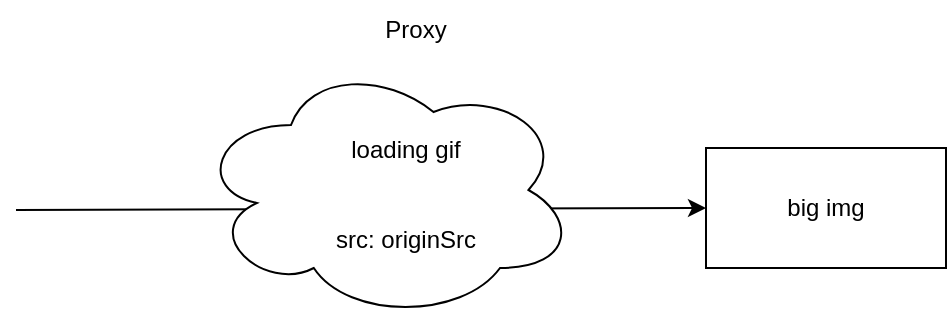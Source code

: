 <mxfile version="20.5.3" type="embed"><diagram id="K8K8FD2QDviRn2_O0_iI" name="Page-1"><mxGraphModel dx="537" dy="413" grid="1" gridSize="10" guides="1" tooltips="1" connect="1" arrows="1" fold="1" page="1" pageScale="1" pageWidth="850" pageHeight="1100" math="0" shadow="0"><root><mxCell id="0"/><mxCell id="1" parent="0"/><mxCell id="2" value="big img" style="rounded=0;whiteSpace=wrap;html=1;" vertex="1" parent="1"><mxGeometry x="365" y="289" width="120" height="60" as="geometry"/></mxCell><mxCell id="10" value="" style="endArrow=classic;html=1;rounded=0;entryX=0;entryY=0.5;entryDx=0;entryDy=0;" edge="1" parent="1" target="2"><mxGeometry width="50" height="50" relative="1" as="geometry"><mxPoint x="20" y="320" as="sourcePoint"/><mxPoint x="350" y="320" as="targetPoint"/></mxGeometry></mxCell><mxCell id="11" value="" style="group" vertex="1" connectable="0" parent="1"><mxGeometry x="110" y="245" width="190" height="130" as="geometry"/></mxCell><mxCell id="8" value="" style="ellipse;shape=cloud;whiteSpace=wrap;html=1;" vertex="1" parent="11"><mxGeometry width="190" height="130" as="geometry"/></mxCell><mxCell id="3" value="src: originSrc" style="text;html=1;strokeColor=none;fillColor=none;align=center;verticalAlign=middle;whiteSpace=wrap;rounded=0;" vertex="1" parent="11"><mxGeometry x="55" y="70" width="100" height="40" as="geometry"/></mxCell><mxCell id="9" value="loading gif" style="text;html=1;strokeColor=none;fillColor=none;align=center;verticalAlign=middle;whiteSpace=wrap;rounded=0;" vertex="1" parent="11"><mxGeometry x="75" y="30" width="60" height="30" as="geometry"/></mxCell><mxCell id="14" value="Proxy" style="text;html=1;strokeColor=none;fillColor=none;align=center;verticalAlign=middle;whiteSpace=wrap;rounded=0;" vertex="1" parent="1"><mxGeometry x="190" y="215" width="60" height="30" as="geometry"/></mxCell></root></mxGraphModel></diagram></mxfile>